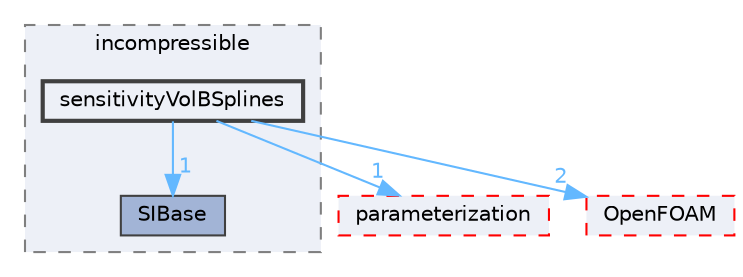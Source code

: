 digraph "src/optimisation/adjointOptimisation/adjoint/optimisation/adjointSensitivity/incompressible/sensitivityVolBSplines"
{
 // LATEX_PDF_SIZE
  bgcolor="transparent";
  edge [fontname=Helvetica,fontsize=10,labelfontname=Helvetica,labelfontsize=10];
  node [fontname=Helvetica,fontsize=10,shape=box,height=0.2,width=0.4];
  compound=true
  subgraph clusterdir_2b473d201aab52bb890a8b3370c59272 {
    graph [ bgcolor="#edf0f7", pencolor="grey50", label="incompressible", fontname=Helvetica,fontsize=10 style="filled,dashed", URL="dir_2b473d201aab52bb890a8b3370c59272.html",tooltip=""]
  dir_c9f41f3719fa69d022e2a1134e41ed21 [label="SIBase", fillcolor="#a2b4d6", color="grey25", style="filled", URL="dir_c9f41f3719fa69d022e2a1134e41ed21.html",tooltip=""];
  dir_b762c28ee601afb6c58f10a5b1d896b6 [label="sensitivityVolBSplines", fillcolor="#edf0f7", color="grey25", style="filled,bold", URL="dir_b762c28ee601afb6c58f10a5b1d896b6.html",tooltip=""];
  }
  dir_b99de617d441e60a7bad4cdf0a5e480b [label="parameterization", fillcolor="#edf0f7", color="red", style="filled,dashed", URL="dir_b99de617d441e60a7bad4cdf0a5e480b.html",tooltip=""];
  dir_c5473ff19b20e6ec4dfe5c310b3778a8 [label="OpenFOAM", fillcolor="#edf0f7", color="red", style="filled,dashed", URL="dir_c5473ff19b20e6ec4dfe5c310b3778a8.html",tooltip=""];
  dir_b762c28ee601afb6c58f10a5b1d896b6->dir_b99de617d441e60a7bad4cdf0a5e480b [headlabel="1", labeldistance=1.5 headhref="dir_003485_002783.html" href="dir_003485_002783.html" color="steelblue1" fontcolor="steelblue1"];
  dir_b762c28ee601afb6c58f10a5b1d896b6->dir_c5473ff19b20e6ec4dfe5c310b3778a8 [headlabel="2", labeldistance=1.5 headhref="dir_003485_002695.html" href="dir_003485_002695.html" color="steelblue1" fontcolor="steelblue1"];
  dir_b762c28ee601afb6c58f10a5b1d896b6->dir_c9f41f3719fa69d022e2a1134e41ed21 [headlabel="1", labeldistance=1.5 headhref="dir_003485_003521.html" href="dir_003485_003521.html" color="steelblue1" fontcolor="steelblue1"];
}
